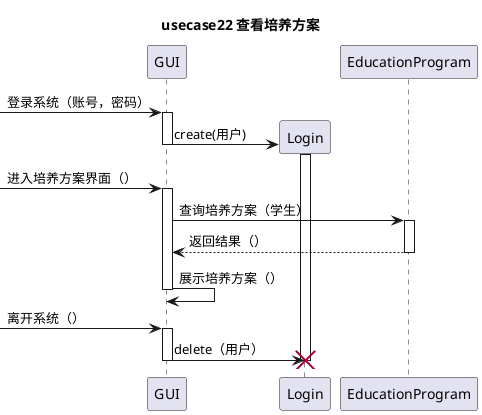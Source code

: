 @startuml
title usecase22 **查看培养方案**


[-> GUI : 登录系统（账号，密码）
activate GUI
create Login
GUI -> Login : create(用户)
activate Login
deactivate GUI

[-> GUI : 进入培养方案界面（）
activate GUI
GUI -> EducationProgram : 查询培养方案（学生）
activate EducationProgram
EducationProgram --> GUI : 返回结果（）
deactivate EducationProgram
GUI -> GUI : 展示培养方案（）
deactivate GUI

[-> GUI : 离开系统（）
activate GUI

GUI -> Login : delete（用户）
destroy Login
deactivate GUI
@enduml